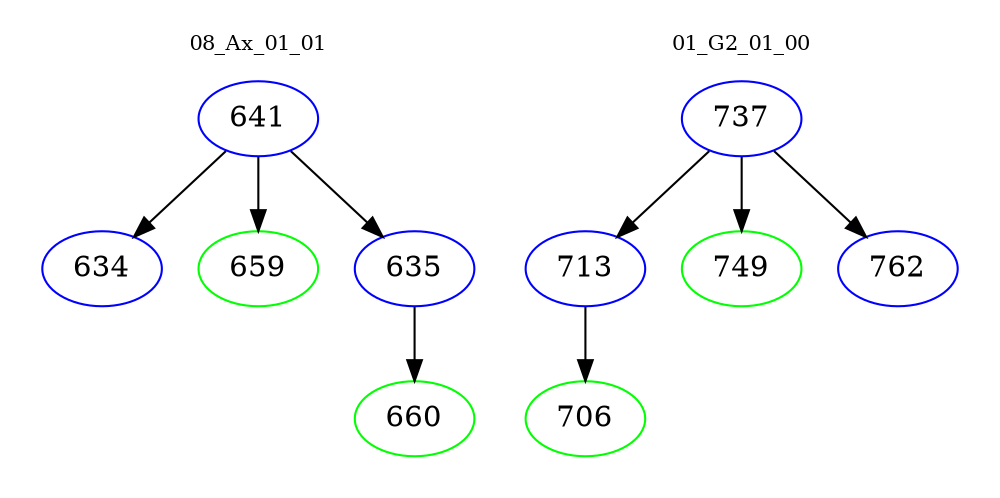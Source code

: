 digraph{
subgraph cluster_0 {
color = white
label = "08_Ax_01_01";
fontsize=10;
T0_641 [label="641", color="blue"]
T0_641 -> T0_634 [color="black"]
T0_634 [label="634", color="blue"]
T0_641 -> T0_659 [color="black"]
T0_659 [label="659", color="green"]
T0_641 -> T0_635 [color="black"]
T0_635 [label="635", color="blue"]
T0_635 -> T0_660 [color="black"]
T0_660 [label="660", color="green"]
}
subgraph cluster_1 {
color = white
label = "01_G2_01_00";
fontsize=10;
T1_737 [label="737", color="blue"]
T1_737 -> T1_713 [color="black"]
T1_713 [label="713", color="blue"]
T1_713 -> T1_706 [color="black"]
T1_706 [label="706", color="green"]
T1_737 -> T1_749 [color="black"]
T1_749 [label="749", color="green"]
T1_737 -> T1_762 [color="black"]
T1_762 [label="762", color="blue"]
}
}
